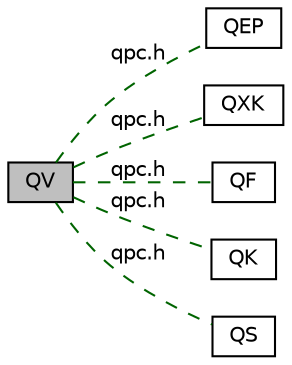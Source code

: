 digraph "QV"
{
  edge [fontname="Helvetica",fontsize="10",labelfontname="Helvetica",labelfontsize="10"];
  node [fontname="Helvetica",fontsize="10",shape=box];
  rankdir=LR;
  Node2 [label="QEP",height=0.2,width=0.4,color="black", fillcolor="white", style="filled",URL="$group__qep.html",tooltip="Hierarchical Event Processor."];
  Node5 [label="QXK",height=0.2,width=0.4,color="black", fillcolor="white", style="filled",URL="$group__qxk.html",tooltip="Preemptive Dual-Mode (Run-to-Completion/Blocking) RTOS Kernel."];
  Node3 [label="QF",height=0.2,width=0.4,color="black", fillcolor="white", style="filled",URL="$group__qf.html",tooltip="Active Object (Actor) Framework."];
  Node4 [label="QK",height=0.2,width=0.4,color="black", fillcolor="white", style="filled",URL="$group__qk.html",tooltip="Preemptive Run-To-Completion (Non-Blocking) Kernel."];
  Node6 [label="QS",height=0.2,width=0.4,color="black", fillcolor="white", style="filled",URL="$group__qs.html",tooltip="Software Tracing Instrumentation."];
  Node1 [label="QV",height=0.2,width=0.4,color="black", fillcolor="grey75", style="filled", fontcolor="black",tooltip="Cooperative Kernel."];
  Node1->Node2 [shape=plaintext, label="qpc.h", color="darkgreen", dir="none", style="dashed"];
  Node1->Node3 [shape=plaintext, label="qpc.h", color="darkgreen", dir="none", style="dashed"];
  Node1->Node4 [shape=plaintext, label="qpc.h", color="darkgreen", dir="none", style="dashed"];
  Node1->Node5 [shape=plaintext, label="qpc.h", color="darkgreen", dir="none", style="dashed"];
  Node1->Node6 [shape=plaintext, label="qpc.h", color="darkgreen", dir="none", style="dashed"];
}
